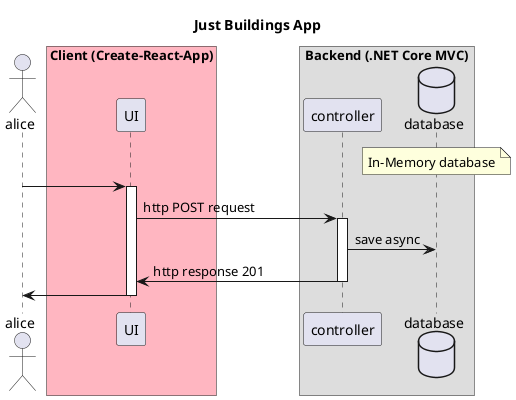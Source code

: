 @startuml
title Just Buildings App

actor alice
box "Client (Create-React-App)" #LightPink
participant UI
end box

box "Backend (.NET Core MVC)"
participant controller
database database
note over database: In-Memory database
end box

alice -> UI ++
UI -> controller ++: http POST request
controller -> database: save async

controller -> UI --: http response 201
UI -> alice --


@enduml